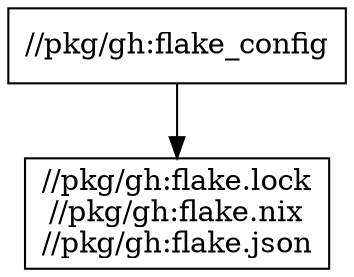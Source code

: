 digraph mygraph {
  node [shape=box];
  "//pkg/gh:flake_config"
  "//pkg/gh:flake_config" -> "//pkg/gh:flake.lock\n//pkg/gh:flake.nix\n//pkg/gh:flake.json"
  "//pkg/gh:flake.lock\n//pkg/gh:flake.nix\n//pkg/gh:flake.json"
}
